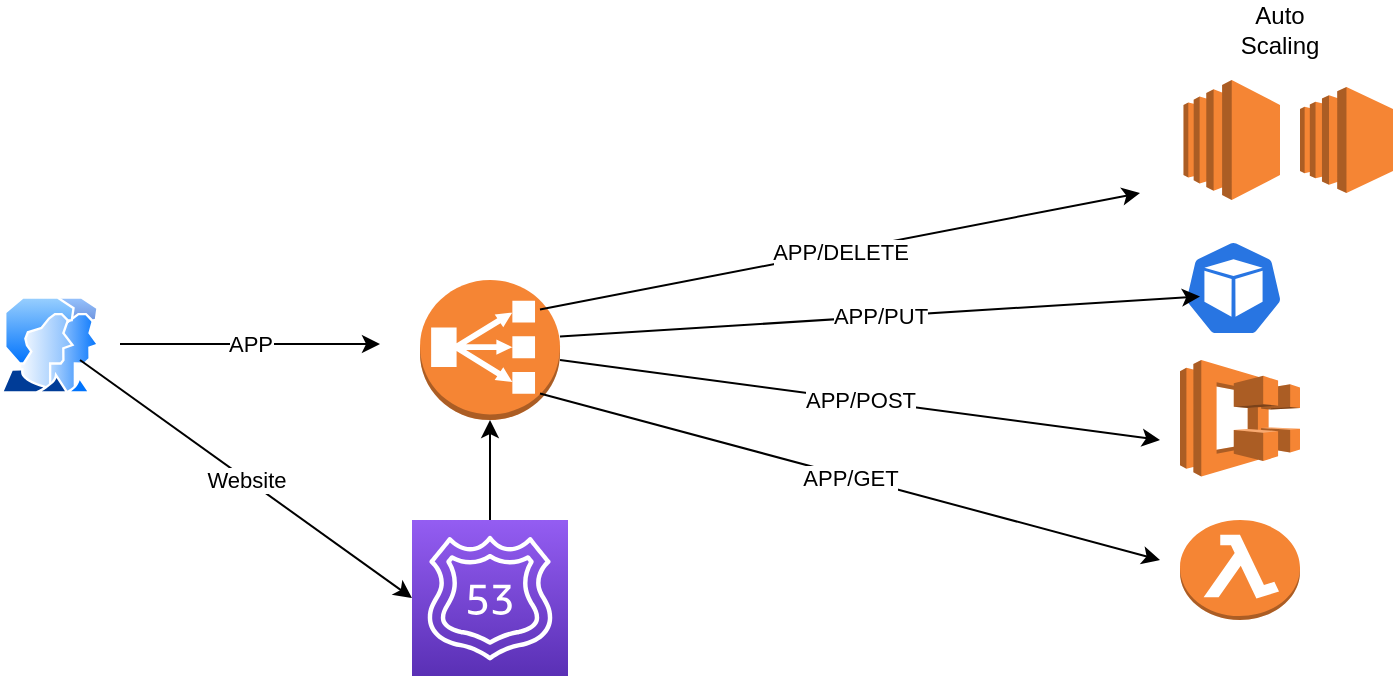 <mxfile version="20.2.3" type="github">
  <diagram id="V6LxSPuGkYbUzcCR-6h-" name="Page-1">
    <mxGraphModel dx="1426" dy="825" grid="1" gridSize="10" guides="1" tooltips="1" connect="1" arrows="1" fold="1" page="1" pageScale="1" pageWidth="850" pageHeight="1100" math="0" shadow="0">
      <root>
        <mxCell id="0" />
        <mxCell id="1" parent="0" />
        <mxCell id="ryJT62KqQmYXrAtAmDXM-1" value="" style="aspect=fixed;perimeter=ellipsePerimeter;html=1;align=center;shadow=0;dashed=0;spacingTop=3;image;image=img/lib/active_directory/user_accounts.svg;" vertex="1" parent="1">
          <mxGeometry x="50" y="348.25" width="50" height="48.5" as="geometry" />
        </mxCell>
        <mxCell id="ryJT62KqQmYXrAtAmDXM-2" value="" style="outlineConnect=0;dashed=0;verticalLabelPosition=bottom;verticalAlign=top;align=center;html=1;shape=mxgraph.aws3.classic_load_balancer;fillColor=#F58534;gradientColor=none;" vertex="1" parent="1">
          <mxGeometry x="260" y="340" width="70" height="70" as="geometry" />
        </mxCell>
        <mxCell id="ryJT62KqQmYXrAtAmDXM-3" value="" style="outlineConnect=0;dashed=0;verticalLabelPosition=bottom;verticalAlign=top;align=center;html=1;shape=mxgraph.aws3.ec2;fillColor=#F58534;gradientColor=none;" vertex="1" parent="1">
          <mxGeometry x="641.75" y="240" width="48.25" height="60" as="geometry" />
        </mxCell>
        <mxCell id="ryJT62KqQmYXrAtAmDXM-4" value="" style="outlineConnect=0;dashed=0;verticalLabelPosition=bottom;verticalAlign=top;align=center;html=1;shape=mxgraph.aws3.ecs;fillColor=#F58534;gradientColor=none;" vertex="1" parent="1">
          <mxGeometry x="640" y="380" width="60" height="58.25" as="geometry" />
        </mxCell>
        <mxCell id="ryJT62KqQmYXrAtAmDXM-5" value="" style="outlineConnect=0;dashed=0;verticalLabelPosition=bottom;verticalAlign=top;align=center;html=1;shape=mxgraph.aws3.lambda_function;fillColor=#F58534;gradientColor=none;" vertex="1" parent="1">
          <mxGeometry x="640" y="460" width="60" height="50" as="geometry" />
        </mxCell>
        <mxCell id="ryJT62KqQmYXrAtAmDXM-6" value="" style="sketch=0;html=1;dashed=0;whitespace=wrap;fillColor=#2875E2;strokeColor=#ffffff;points=[[0.005,0.63,0],[0.1,0.2,0],[0.9,0.2,0],[0.5,0,0],[0.995,0.63,0],[0.72,0.99,0],[0.5,1,0],[0.28,0.99,0]];shape=mxgraph.kubernetes.icon;prIcon=pod" vertex="1" parent="1">
          <mxGeometry x="641.75" y="320" width="50" height="48" as="geometry" />
        </mxCell>
        <mxCell id="ryJT62KqQmYXrAtAmDXM-9" value="" style="endArrow=classic;html=1;rounded=0;" edge="1" parent="1">
          <mxGeometry relative="1" as="geometry">
            <mxPoint x="330" y="368.25" as="sourcePoint" />
            <mxPoint x="650" y="348.25" as="targetPoint" />
          </mxGeometry>
        </mxCell>
        <mxCell id="ryJT62KqQmYXrAtAmDXM-10" value="APP/PUT" style="edgeLabel;resizable=0;html=1;align=center;verticalAlign=middle;" connectable="0" vertex="1" parent="ryJT62KqQmYXrAtAmDXM-9">
          <mxGeometry relative="1" as="geometry" />
        </mxCell>
        <mxCell id="ryJT62KqQmYXrAtAmDXM-11" value="" style="endArrow=classic;html=1;rounded=0;" edge="1" parent="1">
          <mxGeometry relative="1" as="geometry">
            <mxPoint x="320" y="396.75" as="sourcePoint" />
            <mxPoint x="630" y="480" as="targetPoint" />
          </mxGeometry>
        </mxCell>
        <mxCell id="ryJT62KqQmYXrAtAmDXM-12" value="APP/GET" style="edgeLabel;resizable=0;html=1;align=center;verticalAlign=middle;" connectable="0" vertex="1" parent="ryJT62KqQmYXrAtAmDXM-11">
          <mxGeometry relative="1" as="geometry" />
        </mxCell>
        <mxCell id="ryJT62KqQmYXrAtAmDXM-13" value="" style="endArrow=classic;html=1;rounded=0;" edge="1" parent="1">
          <mxGeometry relative="1" as="geometry">
            <mxPoint x="330" y="380" as="sourcePoint" />
            <mxPoint x="630" y="420" as="targetPoint" />
          </mxGeometry>
        </mxCell>
        <mxCell id="ryJT62KqQmYXrAtAmDXM-14" value="APP/POST" style="edgeLabel;resizable=0;html=1;align=center;verticalAlign=middle;" connectable="0" vertex="1" parent="ryJT62KqQmYXrAtAmDXM-13">
          <mxGeometry relative="1" as="geometry" />
        </mxCell>
        <mxCell id="ryJT62KqQmYXrAtAmDXM-15" value="" style="endArrow=classic;html=1;rounded=0;" edge="1" parent="1">
          <mxGeometry relative="1" as="geometry">
            <mxPoint x="320" y="354.75" as="sourcePoint" />
            <mxPoint x="620" y="296.5" as="targetPoint" />
          </mxGeometry>
        </mxCell>
        <mxCell id="ryJT62KqQmYXrAtAmDXM-16" value="APP/DELETE" style="edgeLabel;resizable=0;html=1;align=center;verticalAlign=middle;" connectable="0" vertex="1" parent="ryJT62KqQmYXrAtAmDXM-15">
          <mxGeometry relative="1" as="geometry" />
        </mxCell>
        <mxCell id="ryJT62KqQmYXrAtAmDXM-17" value="" style="outlineConnect=0;dashed=0;verticalLabelPosition=bottom;verticalAlign=top;align=center;html=1;shape=mxgraph.aws3.ec2;fillColor=#F58534;gradientColor=none;" vertex="1" parent="1">
          <mxGeometry x="700" y="243.5" width="46.5" height="53" as="geometry" />
        </mxCell>
        <mxCell id="ryJT62KqQmYXrAtAmDXM-18" value="" style="endArrow=classic;html=1;rounded=0;" edge="1" parent="1">
          <mxGeometry relative="1" as="geometry">
            <mxPoint x="110" y="372" as="sourcePoint" />
            <mxPoint x="240" y="372" as="targetPoint" />
          </mxGeometry>
        </mxCell>
        <mxCell id="ryJT62KqQmYXrAtAmDXM-19" value="APP" style="edgeLabel;resizable=0;html=1;align=center;verticalAlign=middle;" connectable="0" vertex="1" parent="ryJT62KqQmYXrAtAmDXM-18">
          <mxGeometry relative="1" as="geometry" />
        </mxCell>
        <mxCell id="ryJT62KqQmYXrAtAmDXM-20" value="Auto Scaling" style="text;html=1;strokeColor=none;fillColor=none;align=center;verticalAlign=middle;whiteSpace=wrap;rounded=0;" vertex="1" parent="1">
          <mxGeometry x="660" y="200" width="60" height="30" as="geometry" />
        </mxCell>
        <mxCell id="ryJT62KqQmYXrAtAmDXM-24" style="edgeStyle=orthogonalEdgeStyle;rounded=0;orthogonalLoop=1;jettySize=auto;html=1;entryX=0.5;entryY=1;entryDx=0;entryDy=0;entryPerimeter=0;" edge="1" parent="1" source="ryJT62KqQmYXrAtAmDXM-21" target="ryJT62KqQmYXrAtAmDXM-2">
          <mxGeometry relative="1" as="geometry" />
        </mxCell>
        <mxCell id="ryJT62KqQmYXrAtAmDXM-21" value="" style="sketch=0;points=[[0,0,0],[0.25,0,0],[0.5,0,0],[0.75,0,0],[1,0,0],[0,1,0],[0.25,1,0],[0.5,1,0],[0.75,1,0],[1,1,0],[0,0.25,0],[0,0.5,0],[0,0.75,0],[1,0.25,0],[1,0.5,0],[1,0.75,0]];outlineConnect=0;fontColor=#232F3E;gradientColor=#945DF2;gradientDirection=north;fillColor=#5A30B5;strokeColor=#ffffff;dashed=0;verticalLabelPosition=bottom;verticalAlign=top;align=center;html=1;fontSize=12;fontStyle=0;aspect=fixed;shape=mxgraph.aws4.resourceIcon;resIcon=mxgraph.aws4.route_53;" vertex="1" parent="1">
          <mxGeometry x="256" y="460" width="78" height="78" as="geometry" />
        </mxCell>
        <mxCell id="ryJT62KqQmYXrAtAmDXM-22" value="" style="endArrow=classic;html=1;rounded=0;entryX=0;entryY=0.5;entryDx=0;entryDy=0;entryPerimeter=0;" edge="1" parent="1" target="ryJT62KqQmYXrAtAmDXM-21">
          <mxGeometry relative="1" as="geometry">
            <mxPoint x="90" y="380" as="sourcePoint" />
            <mxPoint x="190" y="380" as="targetPoint" />
          </mxGeometry>
        </mxCell>
        <mxCell id="ryJT62KqQmYXrAtAmDXM-23" value="Website" style="edgeLabel;resizable=0;html=1;align=center;verticalAlign=middle;" connectable="0" vertex="1" parent="ryJT62KqQmYXrAtAmDXM-22">
          <mxGeometry relative="1" as="geometry" />
        </mxCell>
      </root>
    </mxGraphModel>
  </diagram>
</mxfile>
